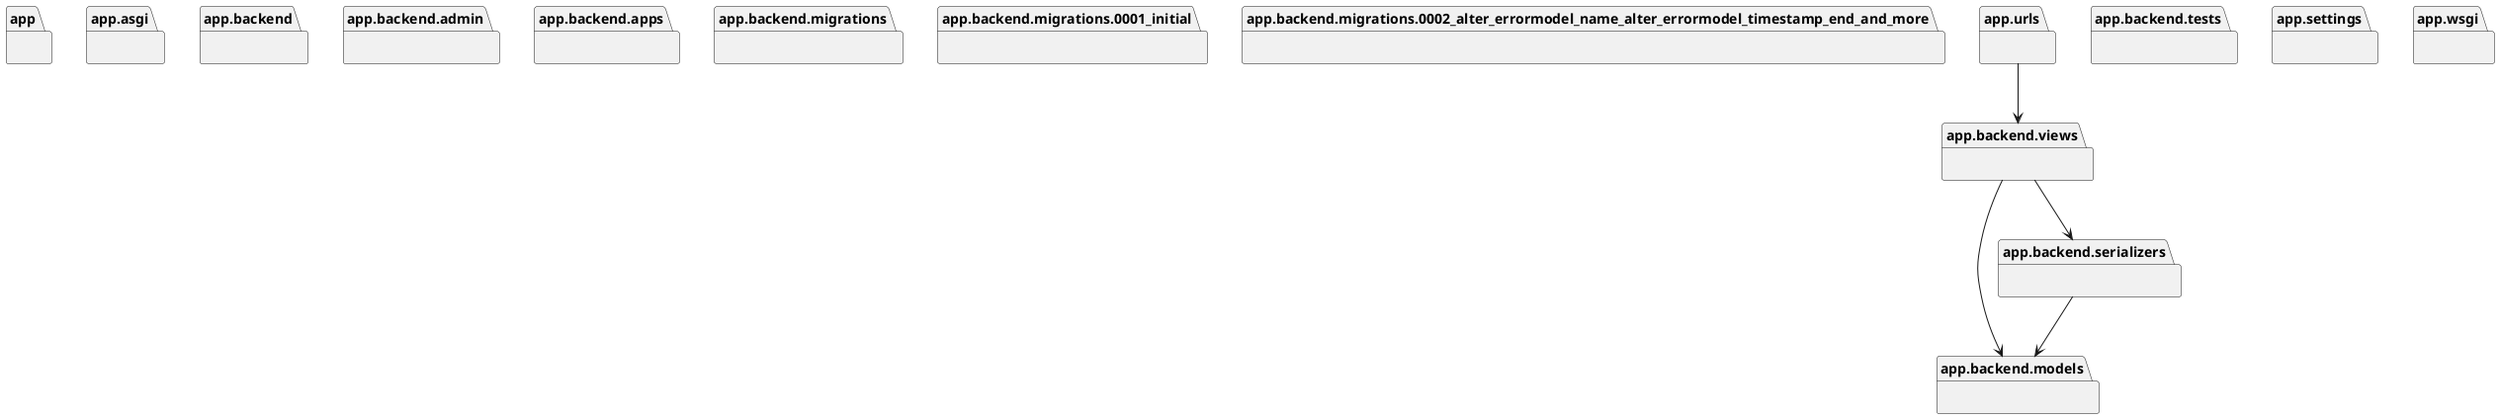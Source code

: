 @startuml packages
set namespaceSeparator none
package "app" as app {
}
package "app.asgi" as app.asgi {
}
package "app.backend" as app.backend {
}
package "app.backend.admin" as app.backend.admin {
}
package "app.backend.apps" as app.backend.apps {
}
package "app.backend.migrations" as app.backend.migrations {
}
package "app.backend.migrations.0001_initial" as app.backend.migrations.0001_initial {
}
package "app.backend.migrations.0002_alter_errormodel_name_alter_errormodel_timestamp_end_and_more" as app.backend.migrations.0002_alter_errormodel_name_alter_errormodel_timestamp_end_and_more {
}
package "app.backend.models" as app.backend.models {
}
package "app.backend.serializers" as app.backend.serializers {
}
package "app.backend.tests" as app.backend.tests {
}
package "app.backend.views" as app.backend.views {
}
package "app.settings" as app.settings {
}
package "app.urls" as app.urls {
}
package "app.wsgi" as app.wsgi {
}
app.backend.serializers --> app.backend.models
app.backend.views --> app.backend.models
app.backend.views --> app.backend.serializers
app.urls --> app.backend.views
@enduml
